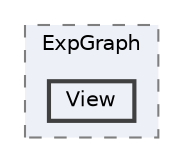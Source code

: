 digraph "C:/Users/むずでょ/Documents/Unity Projects/RMU-1-00-00-Research/Assets/RPGMaker/Codebase/Editor/Inspector/ExpGraph/View"
{
 // LATEX_PDF_SIZE
  bgcolor="transparent";
  edge [fontname=Helvetica,fontsize=10,labelfontname=Helvetica,labelfontsize=10];
  node [fontname=Helvetica,fontsize=10,shape=box,height=0.2,width=0.4];
  compound=true
  subgraph clusterdir_8d3986de5c431013d0d1655957df5209 {
    graph [ bgcolor="#edf0f7", pencolor="grey50", label="ExpGraph", fontname=Helvetica,fontsize=10 style="filled,dashed", URL="dir_8d3986de5c431013d0d1655957df5209.html",tooltip=""]
  dir_eca45f18c5e05408f9cd18fde968ca95 [label="View", fillcolor="#edf0f7", color="grey25", style="filled,bold", URL="dir_eca45f18c5e05408f9cd18fde968ca95.html",tooltip=""];
  }
}

